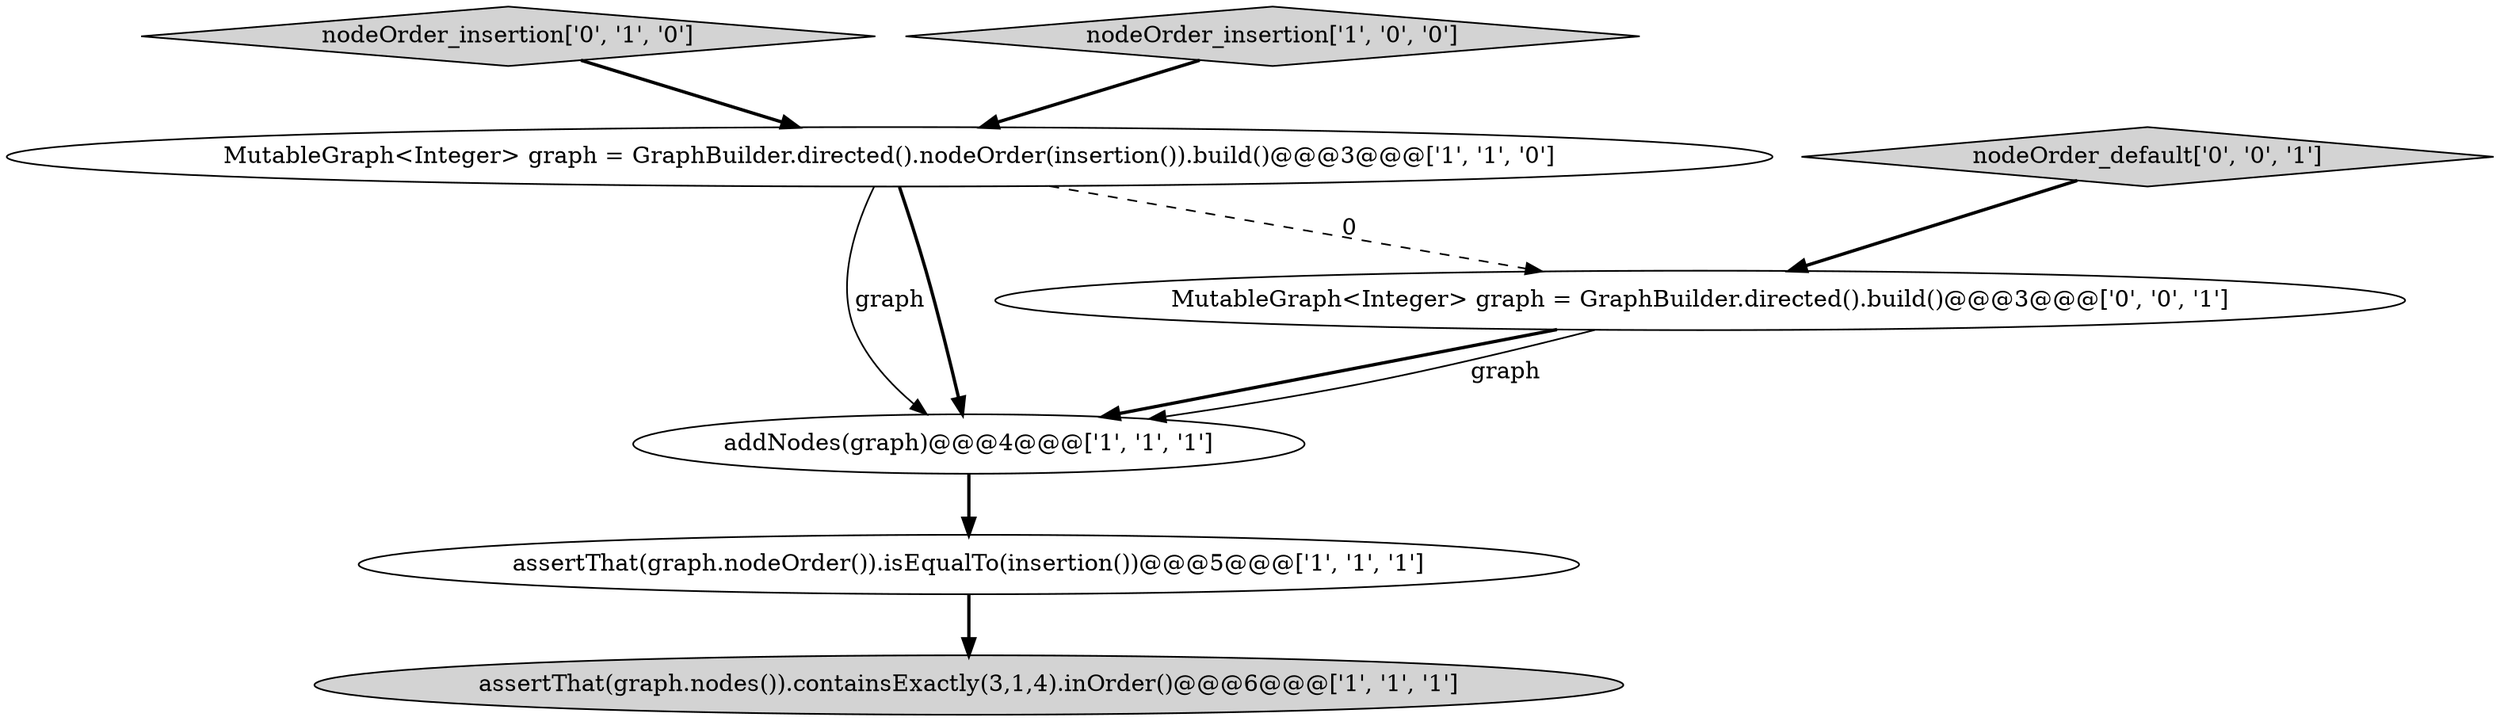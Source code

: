 digraph {
5 [style = filled, label = "nodeOrder_insertion['0', '1', '0']", fillcolor = lightgray, shape = diamond image = "AAA0AAABBB2BBB"];
2 [style = filled, label = "nodeOrder_insertion['1', '0', '0']", fillcolor = lightgray, shape = diamond image = "AAA0AAABBB1BBB"];
7 [style = filled, label = "nodeOrder_default['0', '0', '1']", fillcolor = lightgray, shape = diamond image = "AAA0AAABBB3BBB"];
1 [style = filled, label = "assertThat(graph.nodes()).containsExactly(3,1,4).inOrder()@@@6@@@['1', '1', '1']", fillcolor = lightgray, shape = ellipse image = "AAA0AAABBB1BBB"];
0 [style = filled, label = "assertThat(graph.nodeOrder()).isEqualTo(insertion())@@@5@@@['1', '1', '1']", fillcolor = white, shape = ellipse image = "AAA0AAABBB1BBB"];
4 [style = filled, label = "addNodes(graph)@@@4@@@['1', '1', '1']", fillcolor = white, shape = ellipse image = "AAA0AAABBB1BBB"];
6 [style = filled, label = "MutableGraph<Integer> graph = GraphBuilder.directed().build()@@@3@@@['0', '0', '1']", fillcolor = white, shape = ellipse image = "AAA0AAABBB3BBB"];
3 [style = filled, label = "MutableGraph<Integer> graph = GraphBuilder.directed().nodeOrder(insertion()).build()@@@3@@@['1', '1', '0']", fillcolor = white, shape = ellipse image = "AAA0AAABBB1BBB"];
5->3 [style = bold, label=""];
6->4 [style = bold, label=""];
3->6 [style = dashed, label="0"];
7->6 [style = bold, label=""];
3->4 [style = solid, label="graph"];
0->1 [style = bold, label=""];
3->4 [style = bold, label=""];
2->3 [style = bold, label=""];
4->0 [style = bold, label=""];
6->4 [style = solid, label="graph"];
}
